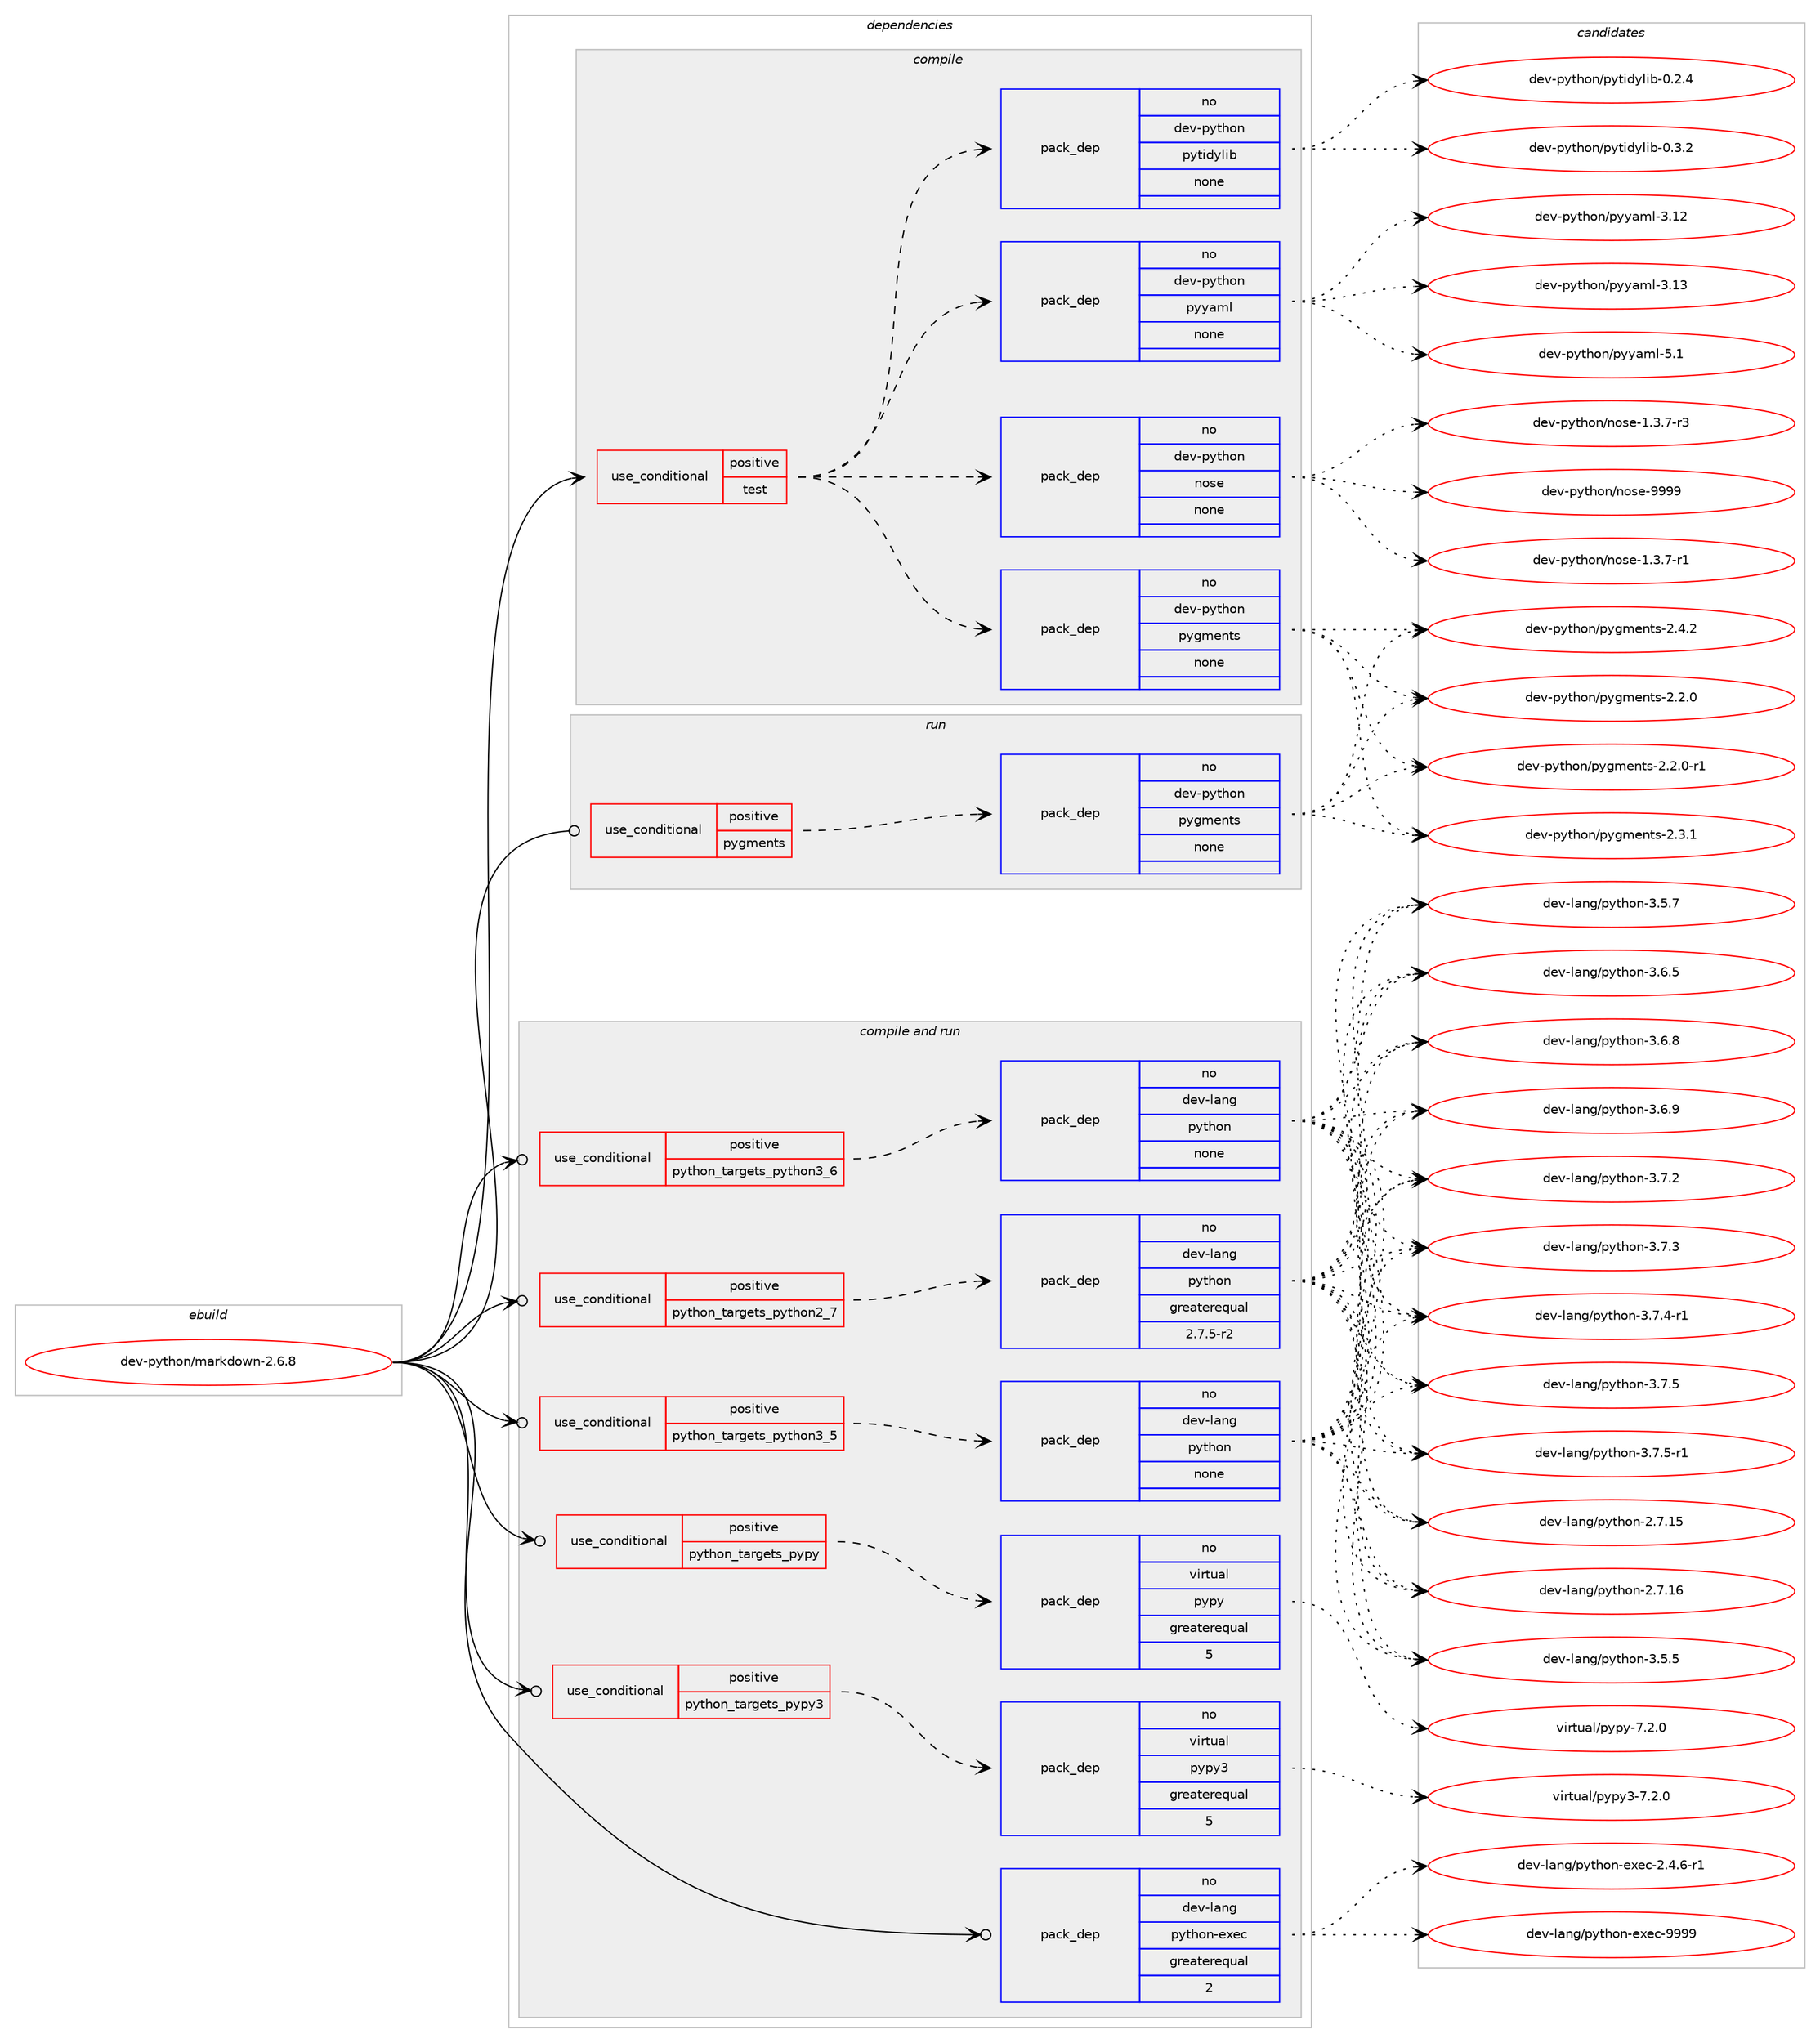 digraph prolog {

# *************
# Graph options
# *************

newrank=true;
concentrate=true;
compound=true;
graph [rankdir=LR,fontname=Helvetica,fontsize=10,ranksep=1.5];#, ranksep=2.5, nodesep=0.2];
edge  [arrowhead=vee];
node  [fontname=Helvetica,fontsize=10];

# **********
# The ebuild
# **********

subgraph cluster_leftcol {
color=gray;
rank=same;
label=<<i>ebuild</i>>;
id [label="dev-python/markdown-2.6.8", color=red, width=4, href="../dev-python/markdown-2.6.8.svg"];
}

# ****************
# The dependencies
# ****************

subgraph cluster_midcol {
color=gray;
label=<<i>dependencies</i>>;
subgraph cluster_compile {
fillcolor="#eeeeee";
style=filled;
label=<<i>compile</i>>;
subgraph cond142305 {
dependency613929 [label=<<TABLE BORDER="0" CELLBORDER="1" CELLSPACING="0" CELLPADDING="4"><TR><TD ROWSPAN="3" CELLPADDING="10">use_conditional</TD></TR><TR><TD>positive</TD></TR><TR><TD>test</TD></TR></TABLE>>, shape=none, color=red];
subgraph pack459820 {
dependency613930 [label=<<TABLE BORDER="0" CELLBORDER="1" CELLSPACING="0" CELLPADDING="4" WIDTH="220"><TR><TD ROWSPAN="6" CELLPADDING="30">pack_dep</TD></TR><TR><TD WIDTH="110">no</TD></TR><TR><TD>dev-python</TD></TR><TR><TD>nose</TD></TR><TR><TD>none</TD></TR><TR><TD></TD></TR></TABLE>>, shape=none, color=blue];
}
dependency613929:e -> dependency613930:w [weight=20,style="dashed",arrowhead="vee"];
subgraph pack459821 {
dependency613931 [label=<<TABLE BORDER="0" CELLBORDER="1" CELLSPACING="0" CELLPADDING="4" WIDTH="220"><TR><TD ROWSPAN="6" CELLPADDING="30">pack_dep</TD></TR><TR><TD WIDTH="110">no</TD></TR><TR><TD>dev-python</TD></TR><TR><TD>pyyaml</TD></TR><TR><TD>none</TD></TR><TR><TD></TD></TR></TABLE>>, shape=none, color=blue];
}
dependency613929:e -> dependency613931:w [weight=20,style="dashed",arrowhead="vee"];
subgraph pack459822 {
dependency613932 [label=<<TABLE BORDER="0" CELLBORDER="1" CELLSPACING="0" CELLPADDING="4" WIDTH="220"><TR><TD ROWSPAN="6" CELLPADDING="30">pack_dep</TD></TR><TR><TD WIDTH="110">no</TD></TR><TR><TD>dev-python</TD></TR><TR><TD>pygments</TD></TR><TR><TD>none</TD></TR><TR><TD></TD></TR></TABLE>>, shape=none, color=blue];
}
dependency613929:e -> dependency613932:w [weight=20,style="dashed",arrowhead="vee"];
subgraph pack459823 {
dependency613933 [label=<<TABLE BORDER="0" CELLBORDER="1" CELLSPACING="0" CELLPADDING="4" WIDTH="220"><TR><TD ROWSPAN="6" CELLPADDING="30">pack_dep</TD></TR><TR><TD WIDTH="110">no</TD></TR><TR><TD>dev-python</TD></TR><TR><TD>pytidylib</TD></TR><TR><TD>none</TD></TR><TR><TD></TD></TR></TABLE>>, shape=none, color=blue];
}
dependency613929:e -> dependency613933:w [weight=20,style="dashed",arrowhead="vee"];
}
id:e -> dependency613929:w [weight=20,style="solid",arrowhead="vee"];
}
subgraph cluster_compileandrun {
fillcolor="#eeeeee";
style=filled;
label=<<i>compile and run</i>>;
subgraph cond142306 {
dependency613934 [label=<<TABLE BORDER="0" CELLBORDER="1" CELLSPACING="0" CELLPADDING="4"><TR><TD ROWSPAN="3" CELLPADDING="10">use_conditional</TD></TR><TR><TD>positive</TD></TR><TR><TD>python_targets_pypy</TD></TR></TABLE>>, shape=none, color=red];
subgraph pack459824 {
dependency613935 [label=<<TABLE BORDER="0" CELLBORDER="1" CELLSPACING="0" CELLPADDING="4" WIDTH="220"><TR><TD ROWSPAN="6" CELLPADDING="30">pack_dep</TD></TR><TR><TD WIDTH="110">no</TD></TR><TR><TD>virtual</TD></TR><TR><TD>pypy</TD></TR><TR><TD>greaterequal</TD></TR><TR><TD>5</TD></TR></TABLE>>, shape=none, color=blue];
}
dependency613934:e -> dependency613935:w [weight=20,style="dashed",arrowhead="vee"];
}
id:e -> dependency613934:w [weight=20,style="solid",arrowhead="odotvee"];
subgraph cond142307 {
dependency613936 [label=<<TABLE BORDER="0" CELLBORDER="1" CELLSPACING="0" CELLPADDING="4"><TR><TD ROWSPAN="3" CELLPADDING="10">use_conditional</TD></TR><TR><TD>positive</TD></TR><TR><TD>python_targets_pypy3</TD></TR></TABLE>>, shape=none, color=red];
subgraph pack459825 {
dependency613937 [label=<<TABLE BORDER="0" CELLBORDER="1" CELLSPACING="0" CELLPADDING="4" WIDTH="220"><TR><TD ROWSPAN="6" CELLPADDING="30">pack_dep</TD></TR><TR><TD WIDTH="110">no</TD></TR><TR><TD>virtual</TD></TR><TR><TD>pypy3</TD></TR><TR><TD>greaterequal</TD></TR><TR><TD>5</TD></TR></TABLE>>, shape=none, color=blue];
}
dependency613936:e -> dependency613937:w [weight=20,style="dashed",arrowhead="vee"];
}
id:e -> dependency613936:w [weight=20,style="solid",arrowhead="odotvee"];
subgraph cond142308 {
dependency613938 [label=<<TABLE BORDER="0" CELLBORDER="1" CELLSPACING="0" CELLPADDING="4"><TR><TD ROWSPAN="3" CELLPADDING="10">use_conditional</TD></TR><TR><TD>positive</TD></TR><TR><TD>python_targets_python2_7</TD></TR></TABLE>>, shape=none, color=red];
subgraph pack459826 {
dependency613939 [label=<<TABLE BORDER="0" CELLBORDER="1" CELLSPACING="0" CELLPADDING="4" WIDTH="220"><TR><TD ROWSPAN="6" CELLPADDING="30">pack_dep</TD></TR><TR><TD WIDTH="110">no</TD></TR><TR><TD>dev-lang</TD></TR><TR><TD>python</TD></TR><TR><TD>greaterequal</TD></TR><TR><TD>2.7.5-r2</TD></TR></TABLE>>, shape=none, color=blue];
}
dependency613938:e -> dependency613939:w [weight=20,style="dashed",arrowhead="vee"];
}
id:e -> dependency613938:w [weight=20,style="solid",arrowhead="odotvee"];
subgraph cond142309 {
dependency613940 [label=<<TABLE BORDER="0" CELLBORDER="1" CELLSPACING="0" CELLPADDING="4"><TR><TD ROWSPAN="3" CELLPADDING="10">use_conditional</TD></TR><TR><TD>positive</TD></TR><TR><TD>python_targets_python3_5</TD></TR></TABLE>>, shape=none, color=red];
subgraph pack459827 {
dependency613941 [label=<<TABLE BORDER="0" CELLBORDER="1" CELLSPACING="0" CELLPADDING="4" WIDTH="220"><TR><TD ROWSPAN="6" CELLPADDING="30">pack_dep</TD></TR><TR><TD WIDTH="110">no</TD></TR><TR><TD>dev-lang</TD></TR><TR><TD>python</TD></TR><TR><TD>none</TD></TR><TR><TD></TD></TR></TABLE>>, shape=none, color=blue];
}
dependency613940:e -> dependency613941:w [weight=20,style="dashed",arrowhead="vee"];
}
id:e -> dependency613940:w [weight=20,style="solid",arrowhead="odotvee"];
subgraph cond142310 {
dependency613942 [label=<<TABLE BORDER="0" CELLBORDER="1" CELLSPACING="0" CELLPADDING="4"><TR><TD ROWSPAN="3" CELLPADDING="10">use_conditional</TD></TR><TR><TD>positive</TD></TR><TR><TD>python_targets_python3_6</TD></TR></TABLE>>, shape=none, color=red];
subgraph pack459828 {
dependency613943 [label=<<TABLE BORDER="0" CELLBORDER="1" CELLSPACING="0" CELLPADDING="4" WIDTH="220"><TR><TD ROWSPAN="6" CELLPADDING="30">pack_dep</TD></TR><TR><TD WIDTH="110">no</TD></TR><TR><TD>dev-lang</TD></TR><TR><TD>python</TD></TR><TR><TD>none</TD></TR><TR><TD></TD></TR></TABLE>>, shape=none, color=blue];
}
dependency613942:e -> dependency613943:w [weight=20,style="dashed",arrowhead="vee"];
}
id:e -> dependency613942:w [weight=20,style="solid",arrowhead="odotvee"];
subgraph pack459829 {
dependency613944 [label=<<TABLE BORDER="0" CELLBORDER="1" CELLSPACING="0" CELLPADDING="4" WIDTH="220"><TR><TD ROWSPAN="6" CELLPADDING="30">pack_dep</TD></TR><TR><TD WIDTH="110">no</TD></TR><TR><TD>dev-lang</TD></TR><TR><TD>python-exec</TD></TR><TR><TD>greaterequal</TD></TR><TR><TD>2</TD></TR></TABLE>>, shape=none, color=blue];
}
id:e -> dependency613944:w [weight=20,style="solid",arrowhead="odotvee"];
}
subgraph cluster_run {
fillcolor="#eeeeee";
style=filled;
label=<<i>run</i>>;
subgraph cond142311 {
dependency613945 [label=<<TABLE BORDER="0" CELLBORDER="1" CELLSPACING="0" CELLPADDING="4"><TR><TD ROWSPAN="3" CELLPADDING="10">use_conditional</TD></TR><TR><TD>positive</TD></TR><TR><TD>pygments</TD></TR></TABLE>>, shape=none, color=red];
subgraph pack459830 {
dependency613946 [label=<<TABLE BORDER="0" CELLBORDER="1" CELLSPACING="0" CELLPADDING="4" WIDTH="220"><TR><TD ROWSPAN="6" CELLPADDING="30">pack_dep</TD></TR><TR><TD WIDTH="110">no</TD></TR><TR><TD>dev-python</TD></TR><TR><TD>pygments</TD></TR><TR><TD>none</TD></TR><TR><TD></TD></TR></TABLE>>, shape=none, color=blue];
}
dependency613945:e -> dependency613946:w [weight=20,style="dashed",arrowhead="vee"];
}
id:e -> dependency613945:w [weight=20,style="solid",arrowhead="odot"];
}
}

# **************
# The candidates
# **************

subgraph cluster_choices {
rank=same;
color=gray;
label=<<i>candidates</i>>;

subgraph choice459820 {
color=black;
nodesep=1;
choice10010111845112121116104111110471101111151014549465146554511449 [label="dev-python/nose-1.3.7-r1", color=red, width=4,href="../dev-python/nose-1.3.7-r1.svg"];
choice10010111845112121116104111110471101111151014549465146554511451 [label="dev-python/nose-1.3.7-r3", color=red, width=4,href="../dev-python/nose-1.3.7-r3.svg"];
choice10010111845112121116104111110471101111151014557575757 [label="dev-python/nose-9999", color=red, width=4,href="../dev-python/nose-9999.svg"];
dependency613930:e -> choice10010111845112121116104111110471101111151014549465146554511449:w [style=dotted,weight="100"];
dependency613930:e -> choice10010111845112121116104111110471101111151014549465146554511451:w [style=dotted,weight="100"];
dependency613930:e -> choice10010111845112121116104111110471101111151014557575757:w [style=dotted,weight="100"];
}
subgraph choice459821 {
color=black;
nodesep=1;
choice1001011184511212111610411111047112121121971091084551464950 [label="dev-python/pyyaml-3.12", color=red, width=4,href="../dev-python/pyyaml-3.12.svg"];
choice1001011184511212111610411111047112121121971091084551464951 [label="dev-python/pyyaml-3.13", color=red, width=4,href="../dev-python/pyyaml-3.13.svg"];
choice10010111845112121116104111110471121211219710910845534649 [label="dev-python/pyyaml-5.1", color=red, width=4,href="../dev-python/pyyaml-5.1.svg"];
dependency613931:e -> choice1001011184511212111610411111047112121121971091084551464950:w [style=dotted,weight="100"];
dependency613931:e -> choice1001011184511212111610411111047112121121971091084551464951:w [style=dotted,weight="100"];
dependency613931:e -> choice10010111845112121116104111110471121211219710910845534649:w [style=dotted,weight="100"];
}
subgraph choice459822 {
color=black;
nodesep=1;
choice1001011184511212111610411111047112121103109101110116115455046504648 [label="dev-python/pygments-2.2.0", color=red, width=4,href="../dev-python/pygments-2.2.0.svg"];
choice10010111845112121116104111110471121211031091011101161154550465046484511449 [label="dev-python/pygments-2.2.0-r1", color=red, width=4,href="../dev-python/pygments-2.2.0-r1.svg"];
choice1001011184511212111610411111047112121103109101110116115455046514649 [label="dev-python/pygments-2.3.1", color=red, width=4,href="../dev-python/pygments-2.3.1.svg"];
choice1001011184511212111610411111047112121103109101110116115455046524650 [label="dev-python/pygments-2.4.2", color=red, width=4,href="../dev-python/pygments-2.4.2.svg"];
dependency613932:e -> choice1001011184511212111610411111047112121103109101110116115455046504648:w [style=dotted,weight="100"];
dependency613932:e -> choice10010111845112121116104111110471121211031091011101161154550465046484511449:w [style=dotted,weight="100"];
dependency613932:e -> choice1001011184511212111610411111047112121103109101110116115455046514649:w [style=dotted,weight="100"];
dependency613932:e -> choice1001011184511212111610411111047112121103109101110116115455046524650:w [style=dotted,weight="100"];
}
subgraph choice459823 {
color=black;
nodesep=1;
choice100101118451121211161041111104711212111610510012110810598454846504652 [label="dev-python/pytidylib-0.2.4", color=red, width=4,href="../dev-python/pytidylib-0.2.4.svg"];
choice100101118451121211161041111104711212111610510012110810598454846514650 [label="dev-python/pytidylib-0.3.2", color=red, width=4,href="../dev-python/pytidylib-0.3.2.svg"];
dependency613933:e -> choice100101118451121211161041111104711212111610510012110810598454846504652:w [style=dotted,weight="100"];
dependency613933:e -> choice100101118451121211161041111104711212111610510012110810598454846514650:w [style=dotted,weight="100"];
}
subgraph choice459824 {
color=black;
nodesep=1;
choice1181051141161179710847112121112121455546504648 [label="virtual/pypy-7.2.0", color=red, width=4,href="../virtual/pypy-7.2.0.svg"];
dependency613935:e -> choice1181051141161179710847112121112121455546504648:w [style=dotted,weight="100"];
}
subgraph choice459825 {
color=black;
nodesep=1;
choice118105114116117971084711212111212151455546504648 [label="virtual/pypy3-7.2.0", color=red, width=4,href="../virtual/pypy3-7.2.0.svg"];
dependency613937:e -> choice118105114116117971084711212111212151455546504648:w [style=dotted,weight="100"];
}
subgraph choice459826 {
color=black;
nodesep=1;
choice10010111845108971101034711212111610411111045504655464953 [label="dev-lang/python-2.7.15", color=red, width=4,href="../dev-lang/python-2.7.15.svg"];
choice10010111845108971101034711212111610411111045504655464954 [label="dev-lang/python-2.7.16", color=red, width=4,href="../dev-lang/python-2.7.16.svg"];
choice100101118451089711010347112121116104111110455146534653 [label="dev-lang/python-3.5.5", color=red, width=4,href="../dev-lang/python-3.5.5.svg"];
choice100101118451089711010347112121116104111110455146534655 [label="dev-lang/python-3.5.7", color=red, width=4,href="../dev-lang/python-3.5.7.svg"];
choice100101118451089711010347112121116104111110455146544653 [label="dev-lang/python-3.6.5", color=red, width=4,href="../dev-lang/python-3.6.5.svg"];
choice100101118451089711010347112121116104111110455146544656 [label="dev-lang/python-3.6.8", color=red, width=4,href="../dev-lang/python-3.6.8.svg"];
choice100101118451089711010347112121116104111110455146544657 [label="dev-lang/python-3.6.9", color=red, width=4,href="../dev-lang/python-3.6.9.svg"];
choice100101118451089711010347112121116104111110455146554650 [label="dev-lang/python-3.7.2", color=red, width=4,href="../dev-lang/python-3.7.2.svg"];
choice100101118451089711010347112121116104111110455146554651 [label="dev-lang/python-3.7.3", color=red, width=4,href="../dev-lang/python-3.7.3.svg"];
choice1001011184510897110103471121211161041111104551465546524511449 [label="dev-lang/python-3.7.4-r1", color=red, width=4,href="../dev-lang/python-3.7.4-r1.svg"];
choice100101118451089711010347112121116104111110455146554653 [label="dev-lang/python-3.7.5", color=red, width=4,href="../dev-lang/python-3.7.5.svg"];
choice1001011184510897110103471121211161041111104551465546534511449 [label="dev-lang/python-3.7.5-r1", color=red, width=4,href="../dev-lang/python-3.7.5-r1.svg"];
dependency613939:e -> choice10010111845108971101034711212111610411111045504655464953:w [style=dotted,weight="100"];
dependency613939:e -> choice10010111845108971101034711212111610411111045504655464954:w [style=dotted,weight="100"];
dependency613939:e -> choice100101118451089711010347112121116104111110455146534653:w [style=dotted,weight="100"];
dependency613939:e -> choice100101118451089711010347112121116104111110455146534655:w [style=dotted,weight="100"];
dependency613939:e -> choice100101118451089711010347112121116104111110455146544653:w [style=dotted,weight="100"];
dependency613939:e -> choice100101118451089711010347112121116104111110455146544656:w [style=dotted,weight="100"];
dependency613939:e -> choice100101118451089711010347112121116104111110455146544657:w [style=dotted,weight="100"];
dependency613939:e -> choice100101118451089711010347112121116104111110455146554650:w [style=dotted,weight="100"];
dependency613939:e -> choice100101118451089711010347112121116104111110455146554651:w [style=dotted,weight="100"];
dependency613939:e -> choice1001011184510897110103471121211161041111104551465546524511449:w [style=dotted,weight="100"];
dependency613939:e -> choice100101118451089711010347112121116104111110455146554653:w [style=dotted,weight="100"];
dependency613939:e -> choice1001011184510897110103471121211161041111104551465546534511449:w [style=dotted,weight="100"];
}
subgraph choice459827 {
color=black;
nodesep=1;
choice10010111845108971101034711212111610411111045504655464953 [label="dev-lang/python-2.7.15", color=red, width=4,href="../dev-lang/python-2.7.15.svg"];
choice10010111845108971101034711212111610411111045504655464954 [label="dev-lang/python-2.7.16", color=red, width=4,href="../dev-lang/python-2.7.16.svg"];
choice100101118451089711010347112121116104111110455146534653 [label="dev-lang/python-3.5.5", color=red, width=4,href="../dev-lang/python-3.5.5.svg"];
choice100101118451089711010347112121116104111110455146534655 [label="dev-lang/python-3.5.7", color=red, width=4,href="../dev-lang/python-3.5.7.svg"];
choice100101118451089711010347112121116104111110455146544653 [label="dev-lang/python-3.6.5", color=red, width=4,href="../dev-lang/python-3.6.5.svg"];
choice100101118451089711010347112121116104111110455146544656 [label="dev-lang/python-3.6.8", color=red, width=4,href="../dev-lang/python-3.6.8.svg"];
choice100101118451089711010347112121116104111110455146544657 [label="dev-lang/python-3.6.9", color=red, width=4,href="../dev-lang/python-3.6.9.svg"];
choice100101118451089711010347112121116104111110455146554650 [label="dev-lang/python-3.7.2", color=red, width=4,href="../dev-lang/python-3.7.2.svg"];
choice100101118451089711010347112121116104111110455146554651 [label="dev-lang/python-3.7.3", color=red, width=4,href="../dev-lang/python-3.7.3.svg"];
choice1001011184510897110103471121211161041111104551465546524511449 [label="dev-lang/python-3.7.4-r1", color=red, width=4,href="../dev-lang/python-3.7.4-r1.svg"];
choice100101118451089711010347112121116104111110455146554653 [label="dev-lang/python-3.7.5", color=red, width=4,href="../dev-lang/python-3.7.5.svg"];
choice1001011184510897110103471121211161041111104551465546534511449 [label="dev-lang/python-3.7.5-r1", color=red, width=4,href="../dev-lang/python-3.7.5-r1.svg"];
dependency613941:e -> choice10010111845108971101034711212111610411111045504655464953:w [style=dotted,weight="100"];
dependency613941:e -> choice10010111845108971101034711212111610411111045504655464954:w [style=dotted,weight="100"];
dependency613941:e -> choice100101118451089711010347112121116104111110455146534653:w [style=dotted,weight="100"];
dependency613941:e -> choice100101118451089711010347112121116104111110455146534655:w [style=dotted,weight="100"];
dependency613941:e -> choice100101118451089711010347112121116104111110455146544653:w [style=dotted,weight="100"];
dependency613941:e -> choice100101118451089711010347112121116104111110455146544656:w [style=dotted,weight="100"];
dependency613941:e -> choice100101118451089711010347112121116104111110455146544657:w [style=dotted,weight="100"];
dependency613941:e -> choice100101118451089711010347112121116104111110455146554650:w [style=dotted,weight="100"];
dependency613941:e -> choice100101118451089711010347112121116104111110455146554651:w [style=dotted,weight="100"];
dependency613941:e -> choice1001011184510897110103471121211161041111104551465546524511449:w [style=dotted,weight="100"];
dependency613941:e -> choice100101118451089711010347112121116104111110455146554653:w [style=dotted,weight="100"];
dependency613941:e -> choice1001011184510897110103471121211161041111104551465546534511449:w [style=dotted,weight="100"];
}
subgraph choice459828 {
color=black;
nodesep=1;
choice10010111845108971101034711212111610411111045504655464953 [label="dev-lang/python-2.7.15", color=red, width=4,href="../dev-lang/python-2.7.15.svg"];
choice10010111845108971101034711212111610411111045504655464954 [label="dev-lang/python-2.7.16", color=red, width=4,href="../dev-lang/python-2.7.16.svg"];
choice100101118451089711010347112121116104111110455146534653 [label="dev-lang/python-3.5.5", color=red, width=4,href="../dev-lang/python-3.5.5.svg"];
choice100101118451089711010347112121116104111110455146534655 [label="dev-lang/python-3.5.7", color=red, width=4,href="../dev-lang/python-3.5.7.svg"];
choice100101118451089711010347112121116104111110455146544653 [label="dev-lang/python-3.6.5", color=red, width=4,href="../dev-lang/python-3.6.5.svg"];
choice100101118451089711010347112121116104111110455146544656 [label="dev-lang/python-3.6.8", color=red, width=4,href="../dev-lang/python-3.6.8.svg"];
choice100101118451089711010347112121116104111110455146544657 [label="dev-lang/python-3.6.9", color=red, width=4,href="../dev-lang/python-3.6.9.svg"];
choice100101118451089711010347112121116104111110455146554650 [label="dev-lang/python-3.7.2", color=red, width=4,href="../dev-lang/python-3.7.2.svg"];
choice100101118451089711010347112121116104111110455146554651 [label="dev-lang/python-3.7.3", color=red, width=4,href="../dev-lang/python-3.7.3.svg"];
choice1001011184510897110103471121211161041111104551465546524511449 [label="dev-lang/python-3.7.4-r1", color=red, width=4,href="../dev-lang/python-3.7.4-r1.svg"];
choice100101118451089711010347112121116104111110455146554653 [label="dev-lang/python-3.7.5", color=red, width=4,href="../dev-lang/python-3.7.5.svg"];
choice1001011184510897110103471121211161041111104551465546534511449 [label="dev-lang/python-3.7.5-r1", color=red, width=4,href="../dev-lang/python-3.7.5-r1.svg"];
dependency613943:e -> choice10010111845108971101034711212111610411111045504655464953:w [style=dotted,weight="100"];
dependency613943:e -> choice10010111845108971101034711212111610411111045504655464954:w [style=dotted,weight="100"];
dependency613943:e -> choice100101118451089711010347112121116104111110455146534653:w [style=dotted,weight="100"];
dependency613943:e -> choice100101118451089711010347112121116104111110455146534655:w [style=dotted,weight="100"];
dependency613943:e -> choice100101118451089711010347112121116104111110455146544653:w [style=dotted,weight="100"];
dependency613943:e -> choice100101118451089711010347112121116104111110455146544656:w [style=dotted,weight="100"];
dependency613943:e -> choice100101118451089711010347112121116104111110455146544657:w [style=dotted,weight="100"];
dependency613943:e -> choice100101118451089711010347112121116104111110455146554650:w [style=dotted,weight="100"];
dependency613943:e -> choice100101118451089711010347112121116104111110455146554651:w [style=dotted,weight="100"];
dependency613943:e -> choice1001011184510897110103471121211161041111104551465546524511449:w [style=dotted,weight="100"];
dependency613943:e -> choice100101118451089711010347112121116104111110455146554653:w [style=dotted,weight="100"];
dependency613943:e -> choice1001011184510897110103471121211161041111104551465546534511449:w [style=dotted,weight="100"];
}
subgraph choice459829 {
color=black;
nodesep=1;
choice10010111845108971101034711212111610411111045101120101994550465246544511449 [label="dev-lang/python-exec-2.4.6-r1", color=red, width=4,href="../dev-lang/python-exec-2.4.6-r1.svg"];
choice10010111845108971101034711212111610411111045101120101994557575757 [label="dev-lang/python-exec-9999", color=red, width=4,href="../dev-lang/python-exec-9999.svg"];
dependency613944:e -> choice10010111845108971101034711212111610411111045101120101994550465246544511449:w [style=dotted,weight="100"];
dependency613944:e -> choice10010111845108971101034711212111610411111045101120101994557575757:w [style=dotted,weight="100"];
}
subgraph choice459830 {
color=black;
nodesep=1;
choice1001011184511212111610411111047112121103109101110116115455046504648 [label="dev-python/pygments-2.2.0", color=red, width=4,href="../dev-python/pygments-2.2.0.svg"];
choice10010111845112121116104111110471121211031091011101161154550465046484511449 [label="dev-python/pygments-2.2.0-r1", color=red, width=4,href="../dev-python/pygments-2.2.0-r1.svg"];
choice1001011184511212111610411111047112121103109101110116115455046514649 [label="dev-python/pygments-2.3.1", color=red, width=4,href="../dev-python/pygments-2.3.1.svg"];
choice1001011184511212111610411111047112121103109101110116115455046524650 [label="dev-python/pygments-2.4.2", color=red, width=4,href="../dev-python/pygments-2.4.2.svg"];
dependency613946:e -> choice1001011184511212111610411111047112121103109101110116115455046504648:w [style=dotted,weight="100"];
dependency613946:e -> choice10010111845112121116104111110471121211031091011101161154550465046484511449:w [style=dotted,weight="100"];
dependency613946:e -> choice1001011184511212111610411111047112121103109101110116115455046514649:w [style=dotted,weight="100"];
dependency613946:e -> choice1001011184511212111610411111047112121103109101110116115455046524650:w [style=dotted,weight="100"];
}
}

}
